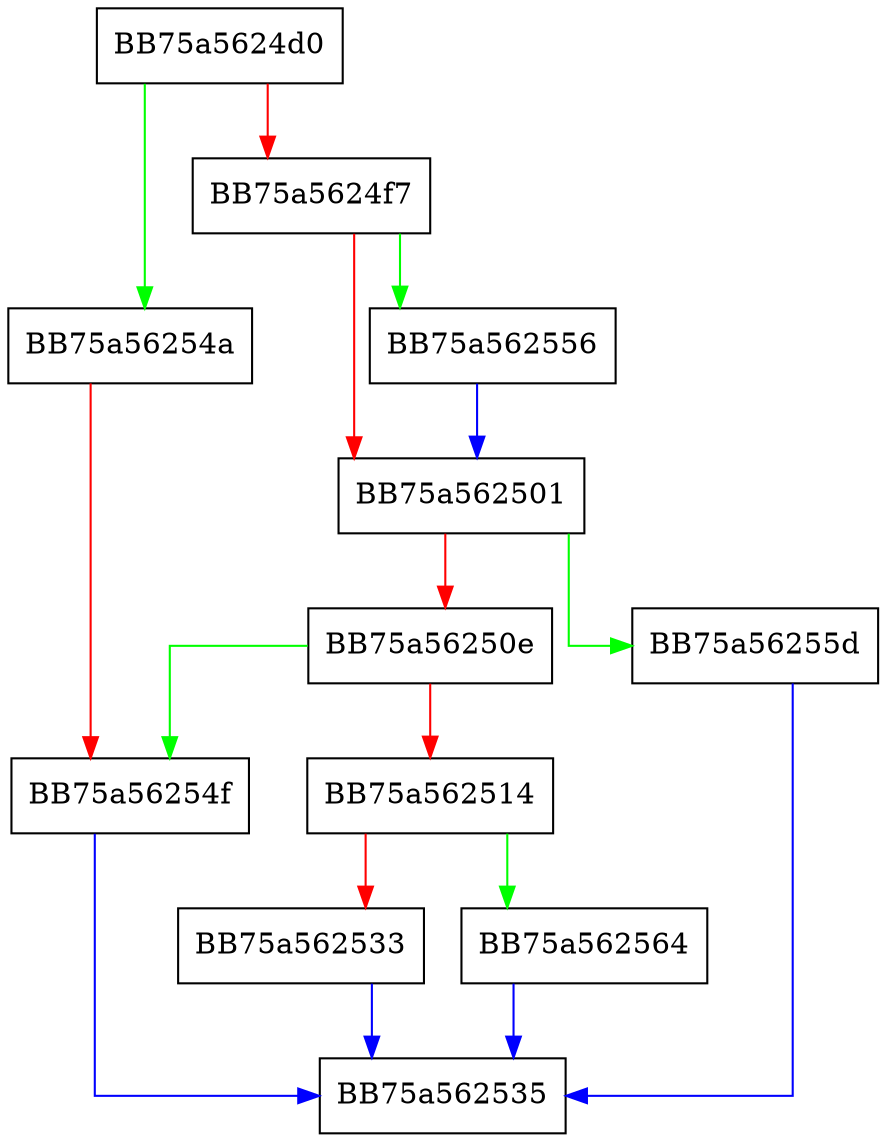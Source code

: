 digraph Read {
  node [shape="box"];
  graph [splines=ortho];
  BB75a5624d0 -> BB75a56254a [color="green"];
  BB75a5624d0 -> BB75a5624f7 [color="red"];
  BB75a5624f7 -> BB75a562556 [color="green"];
  BB75a5624f7 -> BB75a562501 [color="red"];
  BB75a562501 -> BB75a56255d [color="green"];
  BB75a562501 -> BB75a56250e [color="red"];
  BB75a56250e -> BB75a56254f [color="green"];
  BB75a56250e -> BB75a562514 [color="red"];
  BB75a562514 -> BB75a562564 [color="green"];
  BB75a562514 -> BB75a562533 [color="red"];
  BB75a562533 -> BB75a562535 [color="blue"];
  BB75a56254a -> BB75a56254f [color="red"];
  BB75a56254f -> BB75a562535 [color="blue"];
  BB75a562556 -> BB75a562501 [color="blue"];
  BB75a56255d -> BB75a562535 [color="blue"];
  BB75a562564 -> BB75a562535 [color="blue"];
}